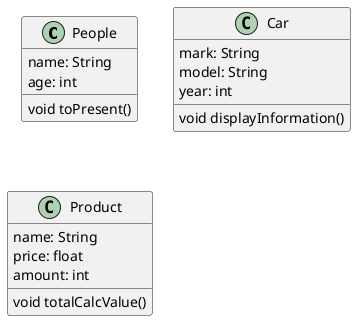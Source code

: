 @startuml List-Four

class People{
    name: String
    age: int

    void toPresent()
}

class Car{
    mark: String
    model: String
    year: int

    void displayInformation()
}

class Product{
    name: String
    price: float
    amount: int

    void totalCalcValue()
}


@enduml
